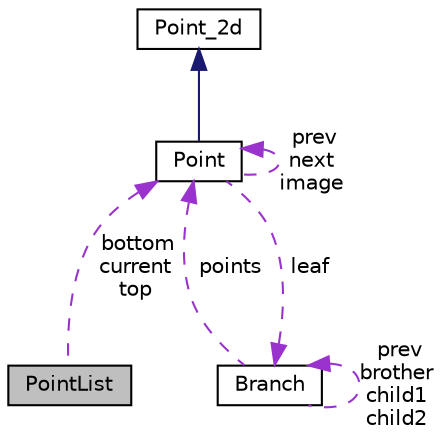 digraph "PointList"
{
 // LATEX_PDF_SIZE
  edge [fontname="Helvetica",fontsize="10",labelfontname="Helvetica",labelfontsize="10"];
  node [fontname="Helvetica",fontsize="10",shape=record];
  Node1 [label="PointList",height=0.2,width=0.4,color="black", fillcolor="grey75", style="filled", fontcolor="black",tooltip="link list for points, uses the linking pointers within the Point type unlike Kist"];
  Node2 -> Node1 [dir="back",color="darkorchid3",fontsize="10",style="dashed",label=" bottom\ncurrent\ntop" ,fontname="Helvetica"];
  Node2 [label="Point",height=0.2,width=0.4,color="black", fillcolor="white", style="filled",URL="$struct_point.html",tooltip="A point on the source or image plane that contains a position and the lensing quantities."];
  Node3 -> Node2 [dir="back",color="midnightblue",fontsize="10",style="solid",fontname="Helvetica"];
  Node3 [label="Point_2d",height=0.2,width=0.4,color="black", fillcolor="white", style="filled",URL="$struct_point__2d.html",tooltip="Class for representing points or vectors in 2 dimensions. Not that the dereferencing operator is over..."];
  Node2 -> Node2 [dir="back",color="darkorchid3",fontsize="10",style="dashed",label=" prev\nnext\nimage" ,fontname="Helvetica"];
  Node4 -> Node2 [dir="back",color="darkorchid3",fontsize="10",style="dashed",label=" leaf" ,fontname="Helvetica"];
  Node4 [label="Branch",height=0.2,width=0.4,color="black", fillcolor="white", style="filled",URL="$struct_branch.html",tooltip="The box representing a branch of a binary tree structure. Used specifically in TreeStruct for organiz..."];
  Node2 -> Node4 [dir="back",color="darkorchid3",fontsize="10",style="dashed",label=" points" ,fontname="Helvetica"];
  Node4 -> Node4 [dir="back",color="darkorchid3",fontsize="10",style="dashed",label=" prev\nbrother\nchild1\nchild2" ,fontname="Helvetica"];
}

